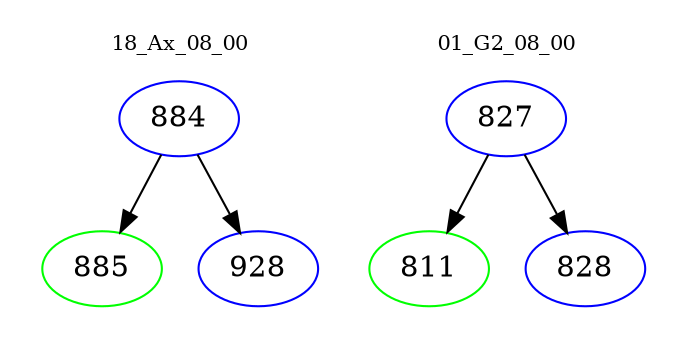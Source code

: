 digraph{
subgraph cluster_0 {
color = white
label = "18_Ax_08_00";
fontsize=10;
T0_884 [label="884", color="blue"]
T0_884 -> T0_885 [color="black"]
T0_885 [label="885", color="green"]
T0_884 -> T0_928 [color="black"]
T0_928 [label="928", color="blue"]
}
subgraph cluster_1 {
color = white
label = "01_G2_08_00";
fontsize=10;
T1_827 [label="827", color="blue"]
T1_827 -> T1_811 [color="black"]
T1_811 [label="811", color="green"]
T1_827 -> T1_828 [color="black"]
T1_828 [label="828", color="blue"]
}
}
